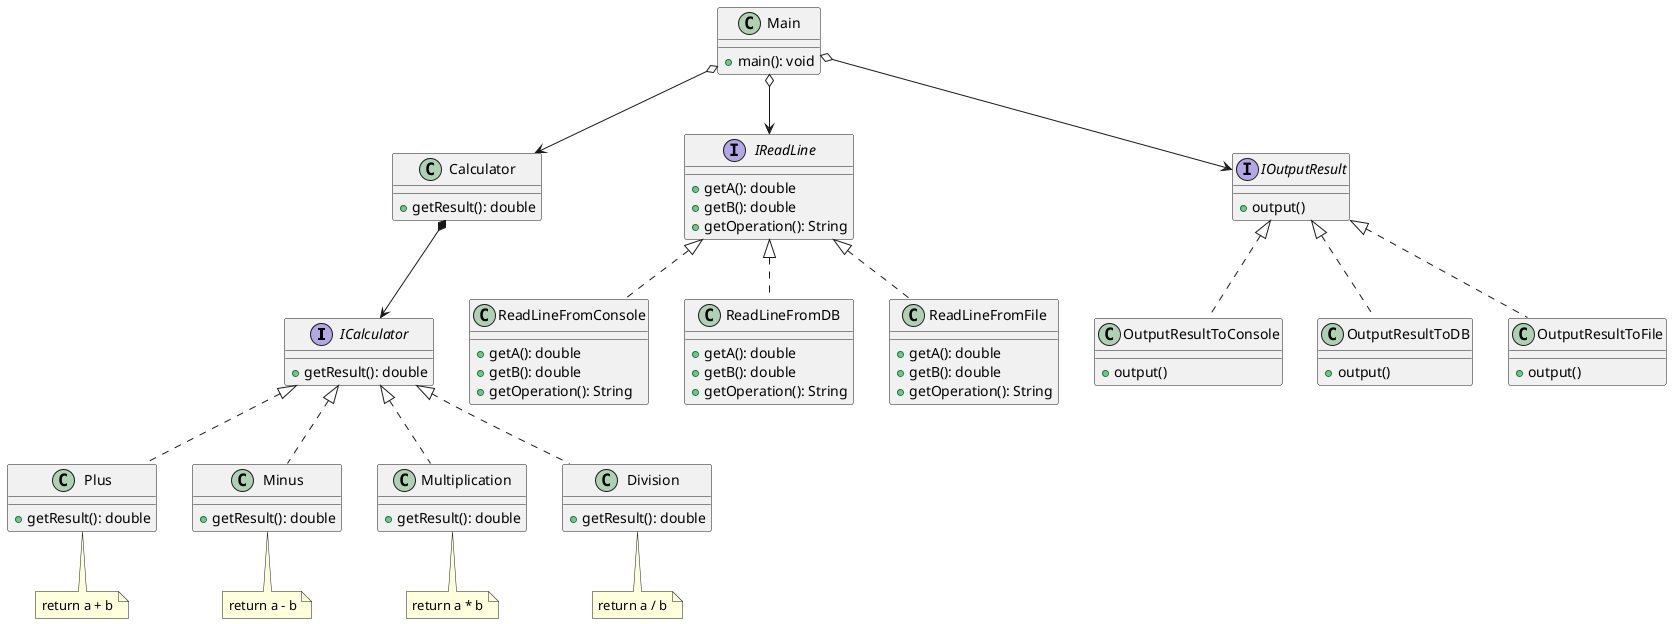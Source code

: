@startuml

interface ICalculator {
+ getResult(): double
}

class Calculator {
+ getResult(): double
}

class Main {
+ main(): void
}

interface IReadLine {
+ getA(): double
+ getB(): double
+ getOperation(): String
}

class ReadLineFromConsole implements IReadLine {
+ getA(): double
+ getB(): double
+ getOperation(): String
}

class ReadLineFromDB implements IReadLine {
+ getA(): double
+ getB(): double
+ getOperation(): String
}

class ReadLineFromFile implements IReadLine {
+ getA(): double
+ getB(): double
+ getOperation(): String
}

interface IOutputResult {
    + output()
}

class OutputResultToConsole implements IOutputResult {
    + output()
} 
class OutputResultToDB implements IOutputResult {
    + output()
}

class OutputResultToFile implements IOutputResult {
    + output()
}

class Plus implements ICalculator {
+ getResult(): double
}

class Minus implements ICalculator {
+ getResult(): double
}

class Multiplication implements ICalculator {
+ getResult(): double
}

class Division implements ICalculator {
+ getResult(): double
}

note bottom of Division: return a / b
note bottom of Plus: return a + b
note bottom of Minus: return a - b
note bottom of Multiplication: return a * b

Calculator *--> ICalculator

Main o--> IReadLine

Main o--> Calculator

Main o--> IOutputResult

@enduml
